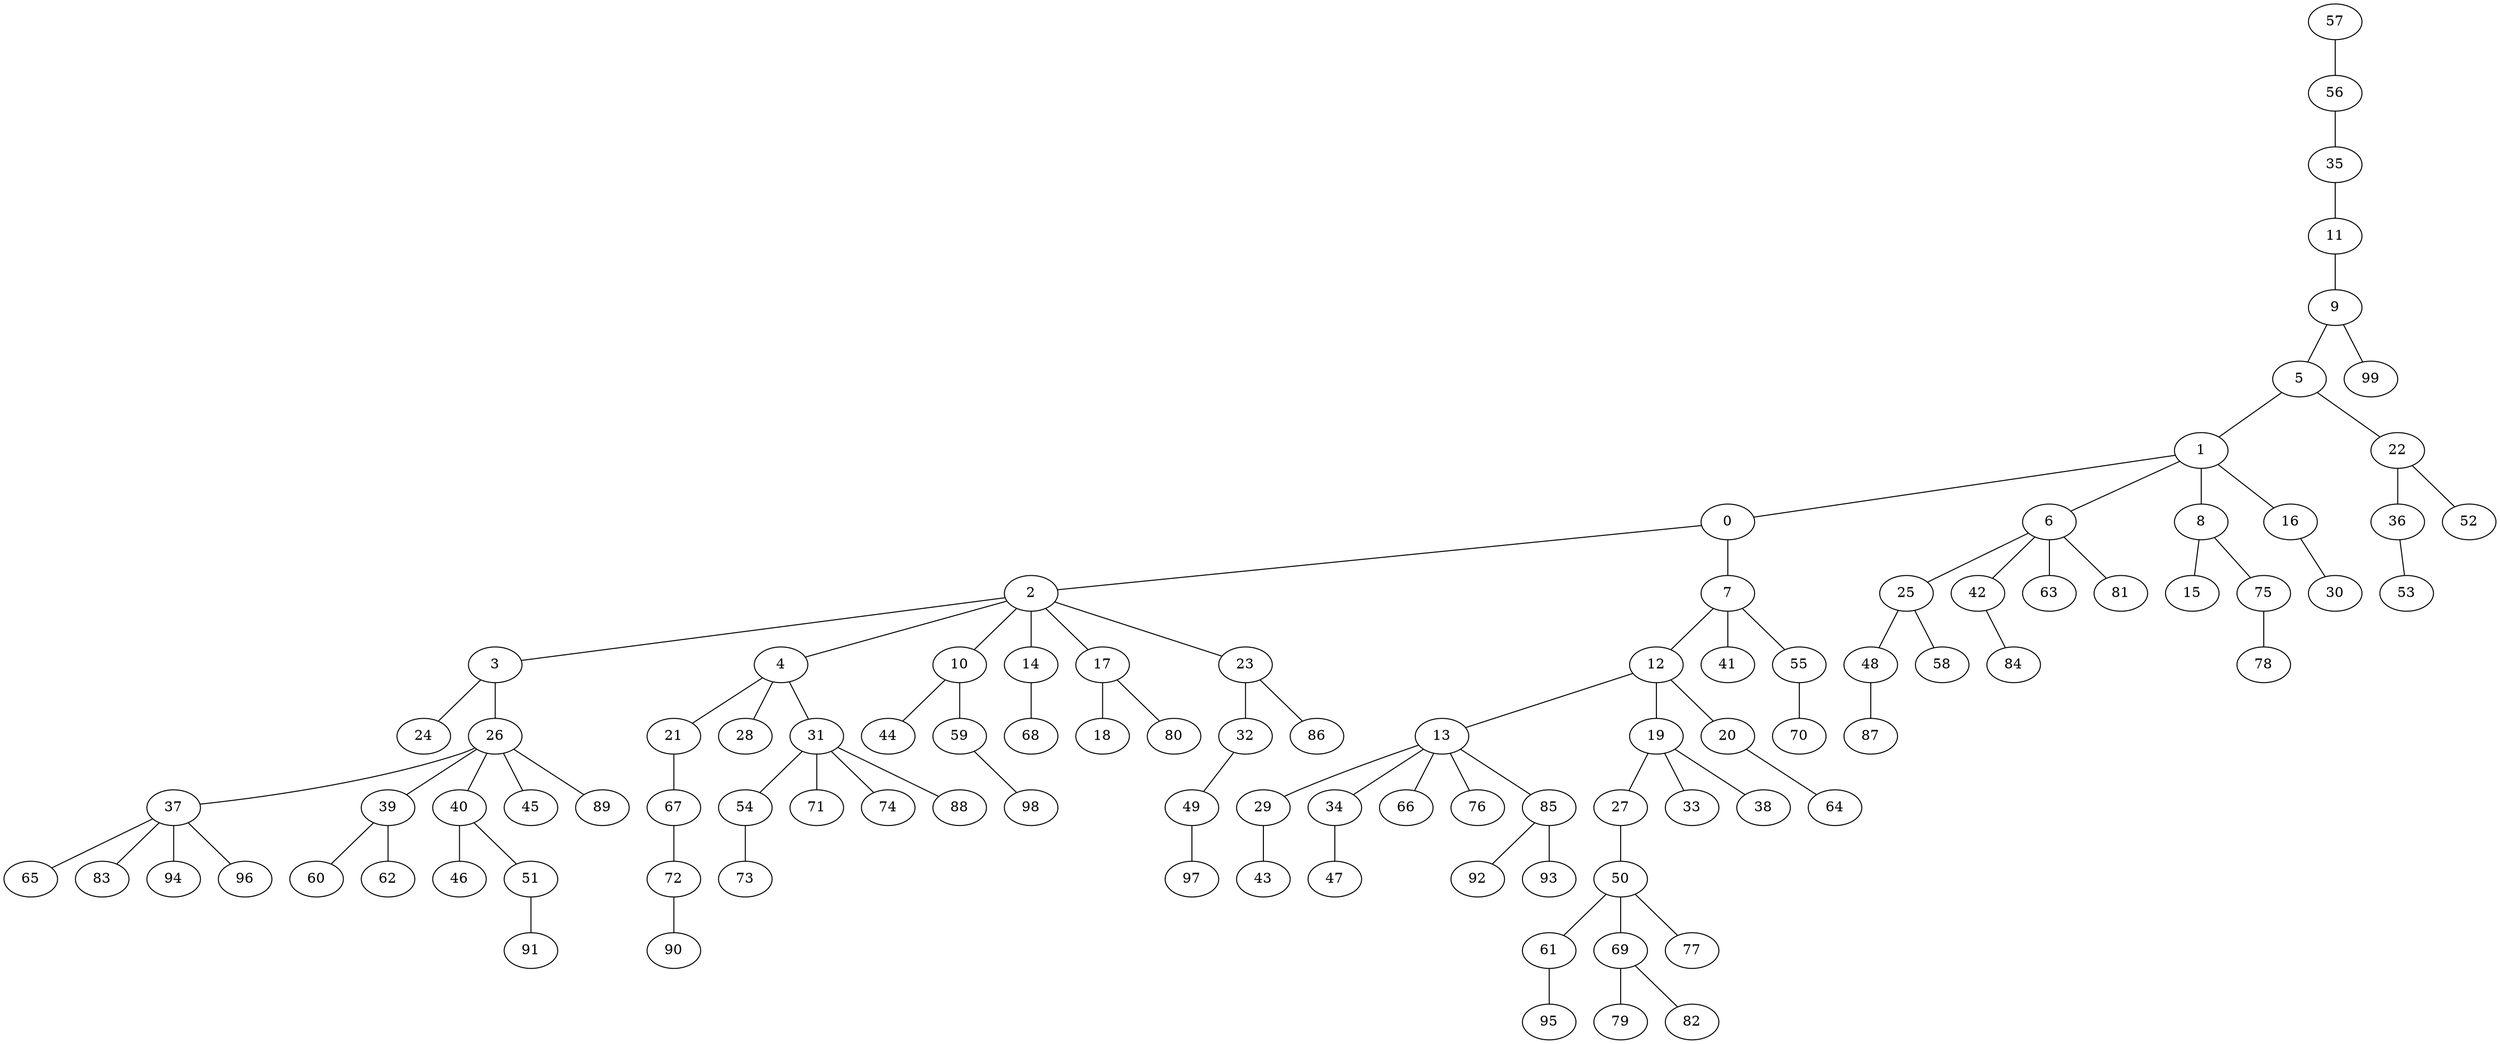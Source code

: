 graph Dorogovtsev_Mendes_100_DFS_I {
57;
56;
35;
11;
9;
5;
1;
0;
2;
3;
24;
26;
37;
65;
83;
94;
96;
39;
60;
62;
40;
46;
51;
91;
45;
89;
4;
21;
67;
72;
90;
28;
31;
54;
73;
71;
74;
88;
10;
44;
59;
98;
14;
68;
17;
18;
80;
23;
32;
49;
97;
86;
7;
12;
13;
29;
43;
34;
47;
66;
76;
85;
92;
93;
19;
27;
50;
61;
95;
69;
79;
82;
77;
33;
38;
20;
64;
41;
55;
70;
6;
25;
48;
87;
58;
42;
84;
63;
81;
8;
15;
75;
78;
16;
30;
22;
36;
53;
52;
99;
57 -- 56;
56 -- 35;
35 -- 11;
11 -- 9;
9 -- 5;
5 -- 1;
1 -- 0;
0 -- 2;
2 -- 3;
3 -- 24;
3 -- 26;
26 -- 37;
37 -- 65;
37 -- 83;
37 -- 94;
37 -- 96;
26 -- 39;
39 -- 60;
39 -- 62;
26 -- 40;
40 -- 46;
40 -- 51;
51 -- 91;
26 -- 45;
26 -- 89;
2 -- 4;
4 -- 21;
21 -- 67;
67 -- 72;
72 -- 90;
4 -- 28;
4 -- 31;
31 -- 54;
54 -- 73;
31 -- 71;
31 -- 74;
31 -- 88;
2 -- 10;
10 -- 44;
10 -- 59;
59 -- 98;
2 -- 14;
14 -- 68;
2 -- 17;
17 -- 18;
17 -- 80;
2 -- 23;
23 -- 32;
32 -- 49;
49 -- 97;
23 -- 86;
0 -- 7;
7 -- 12;
12 -- 13;
13 -- 29;
29 -- 43;
13 -- 34;
34 -- 47;
13 -- 66;
13 -- 76;
13 -- 85;
85 -- 92;
85 -- 93;
12 -- 19;
19 -- 27;
27 -- 50;
50 -- 61;
61 -- 95;
50 -- 69;
69 -- 79;
69 -- 82;
50 -- 77;
19 -- 33;
19 -- 38;
12 -- 20;
20 -- 64;
7 -- 41;
7 -- 55;
55 -- 70;
1 -- 6;
6 -- 25;
25 -- 48;
48 -- 87;
25 -- 58;
6 -- 42;
42 -- 84;
6 -- 63;
6 -- 81;
1 -- 8;
8 -- 15;
8 -- 75;
75 -- 78;
1 -- 16;
16 -- 30;
5 -- 22;
22 -- 36;
36 -- 53;
22 -- 52;
9 -- 99;
}